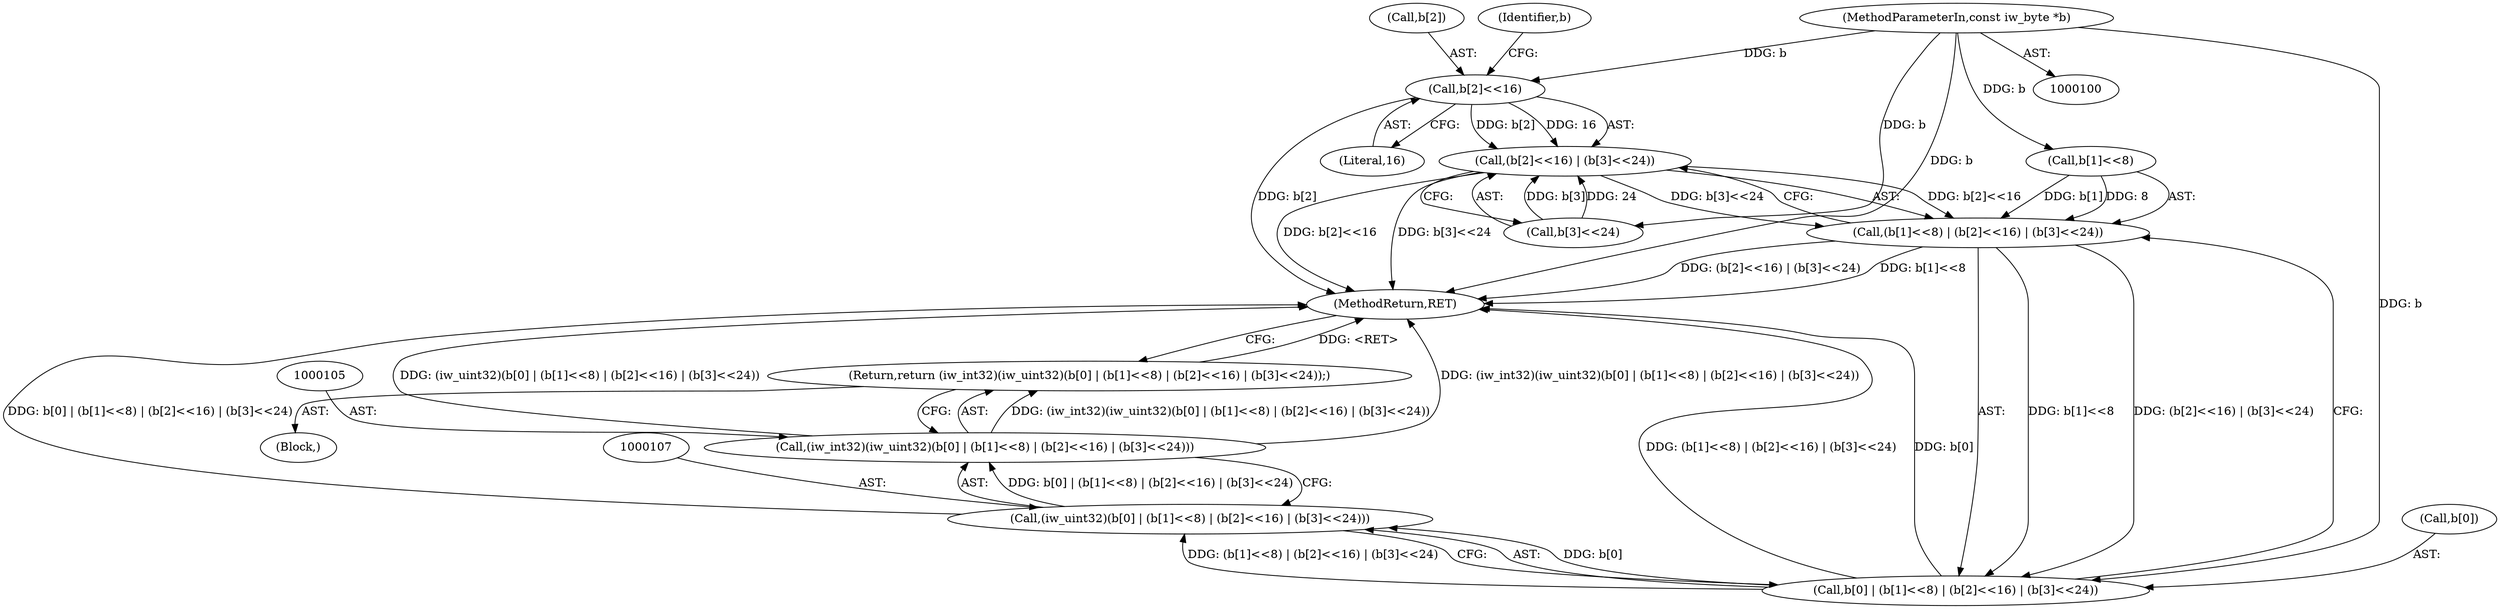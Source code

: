 digraph "1_imageworsener_a00183107d4b84bc8a714290e824ca9c68dac738_1@array" {
"1000119" [label="(Call,b[2]<<16)"];
"1000101" [label="(MethodParameterIn,const iw_byte *b)"];
"1000118" [label="(Call,(b[2]<<16) | (b[3]<<24))"];
"1000112" [label="(Call,(b[1]<<8) | (b[2]<<16) | (b[3]<<24))"];
"1000108" [label="(Call,b[0] | (b[1]<<8) | (b[2]<<16) | (b[3]<<24))"];
"1000106" [label="(Call,(iw_uint32)(b[0] | (b[1]<<8) | (b[2]<<16) | (b[3]<<24)))"];
"1000104" [label="(Call,(iw_int32)(iw_uint32)(b[0] | (b[1]<<8) | (b[2]<<16) | (b[3]<<24)))"];
"1000103" [label="(Return,return (iw_int32)(iw_uint32)(b[0] | (b[1]<<8) | (b[2]<<16) | (b[3]<<24));)"];
"1000123" [label="(Literal,16)"];
"1000113" [label="(Call,b[1]<<8)"];
"1000103" [label="(Return,return (iw_int32)(iw_uint32)(b[0] | (b[1]<<8) | (b[2]<<16) | (b[3]<<24));)"];
"1000102" [label="(Block,)"];
"1000120" [label="(Call,b[2])"];
"1000101" [label="(MethodParameterIn,const iw_byte *b)"];
"1000108" [label="(Call,b[0] | (b[1]<<8) | (b[2]<<16) | (b[3]<<24))"];
"1000112" [label="(Call,(b[1]<<8) | (b[2]<<16) | (b[3]<<24))"];
"1000129" [label="(MethodReturn,RET)"];
"1000109" [label="(Call,b[0])"];
"1000124" [label="(Call,b[3]<<24)"];
"1000118" [label="(Call,(b[2]<<16) | (b[3]<<24))"];
"1000119" [label="(Call,b[2]<<16)"];
"1000104" [label="(Call,(iw_int32)(iw_uint32)(b[0] | (b[1]<<8) | (b[2]<<16) | (b[3]<<24)))"];
"1000126" [label="(Identifier,b)"];
"1000106" [label="(Call,(iw_uint32)(b[0] | (b[1]<<8) | (b[2]<<16) | (b[3]<<24)))"];
"1000119" -> "1000118"  [label="AST: "];
"1000119" -> "1000123"  [label="CFG: "];
"1000120" -> "1000119"  [label="AST: "];
"1000123" -> "1000119"  [label="AST: "];
"1000126" -> "1000119"  [label="CFG: "];
"1000119" -> "1000129"  [label="DDG: b[2]"];
"1000119" -> "1000118"  [label="DDG: b[2]"];
"1000119" -> "1000118"  [label="DDG: 16"];
"1000101" -> "1000119"  [label="DDG: b"];
"1000101" -> "1000100"  [label="AST: "];
"1000101" -> "1000129"  [label="DDG: b"];
"1000101" -> "1000108"  [label="DDG: b"];
"1000101" -> "1000113"  [label="DDG: b"];
"1000101" -> "1000124"  [label="DDG: b"];
"1000118" -> "1000112"  [label="AST: "];
"1000118" -> "1000124"  [label="CFG: "];
"1000124" -> "1000118"  [label="AST: "];
"1000112" -> "1000118"  [label="CFG: "];
"1000118" -> "1000129"  [label="DDG: b[2]<<16"];
"1000118" -> "1000129"  [label="DDG: b[3]<<24"];
"1000118" -> "1000112"  [label="DDG: b[2]<<16"];
"1000118" -> "1000112"  [label="DDG: b[3]<<24"];
"1000124" -> "1000118"  [label="DDG: b[3]"];
"1000124" -> "1000118"  [label="DDG: 24"];
"1000112" -> "1000108"  [label="AST: "];
"1000113" -> "1000112"  [label="AST: "];
"1000108" -> "1000112"  [label="CFG: "];
"1000112" -> "1000129"  [label="DDG: (b[2]<<16) | (b[3]<<24)"];
"1000112" -> "1000129"  [label="DDG: b[1]<<8"];
"1000112" -> "1000108"  [label="DDG: b[1]<<8"];
"1000112" -> "1000108"  [label="DDG: (b[2]<<16) | (b[3]<<24)"];
"1000113" -> "1000112"  [label="DDG: b[1]"];
"1000113" -> "1000112"  [label="DDG: 8"];
"1000108" -> "1000106"  [label="AST: "];
"1000109" -> "1000108"  [label="AST: "];
"1000106" -> "1000108"  [label="CFG: "];
"1000108" -> "1000129"  [label="DDG: (b[1]<<8) | (b[2]<<16) | (b[3]<<24)"];
"1000108" -> "1000129"  [label="DDG: b[0]"];
"1000108" -> "1000106"  [label="DDG: b[0]"];
"1000108" -> "1000106"  [label="DDG: (b[1]<<8) | (b[2]<<16) | (b[3]<<24)"];
"1000106" -> "1000104"  [label="AST: "];
"1000107" -> "1000106"  [label="AST: "];
"1000104" -> "1000106"  [label="CFG: "];
"1000106" -> "1000129"  [label="DDG: b[0] | (b[1]<<8) | (b[2]<<16) | (b[3]<<24)"];
"1000106" -> "1000104"  [label="DDG: b[0] | (b[1]<<8) | (b[2]<<16) | (b[3]<<24)"];
"1000104" -> "1000103"  [label="AST: "];
"1000105" -> "1000104"  [label="AST: "];
"1000103" -> "1000104"  [label="CFG: "];
"1000104" -> "1000129"  [label="DDG: (iw_int32)(iw_uint32)(b[0] | (b[1]<<8) | (b[2]<<16) | (b[3]<<24))"];
"1000104" -> "1000129"  [label="DDG: (iw_uint32)(b[0] | (b[1]<<8) | (b[2]<<16) | (b[3]<<24))"];
"1000104" -> "1000103"  [label="DDG: (iw_int32)(iw_uint32)(b[0] | (b[1]<<8) | (b[2]<<16) | (b[3]<<24))"];
"1000103" -> "1000102"  [label="AST: "];
"1000129" -> "1000103"  [label="CFG: "];
"1000103" -> "1000129"  [label="DDG: <RET>"];
}
